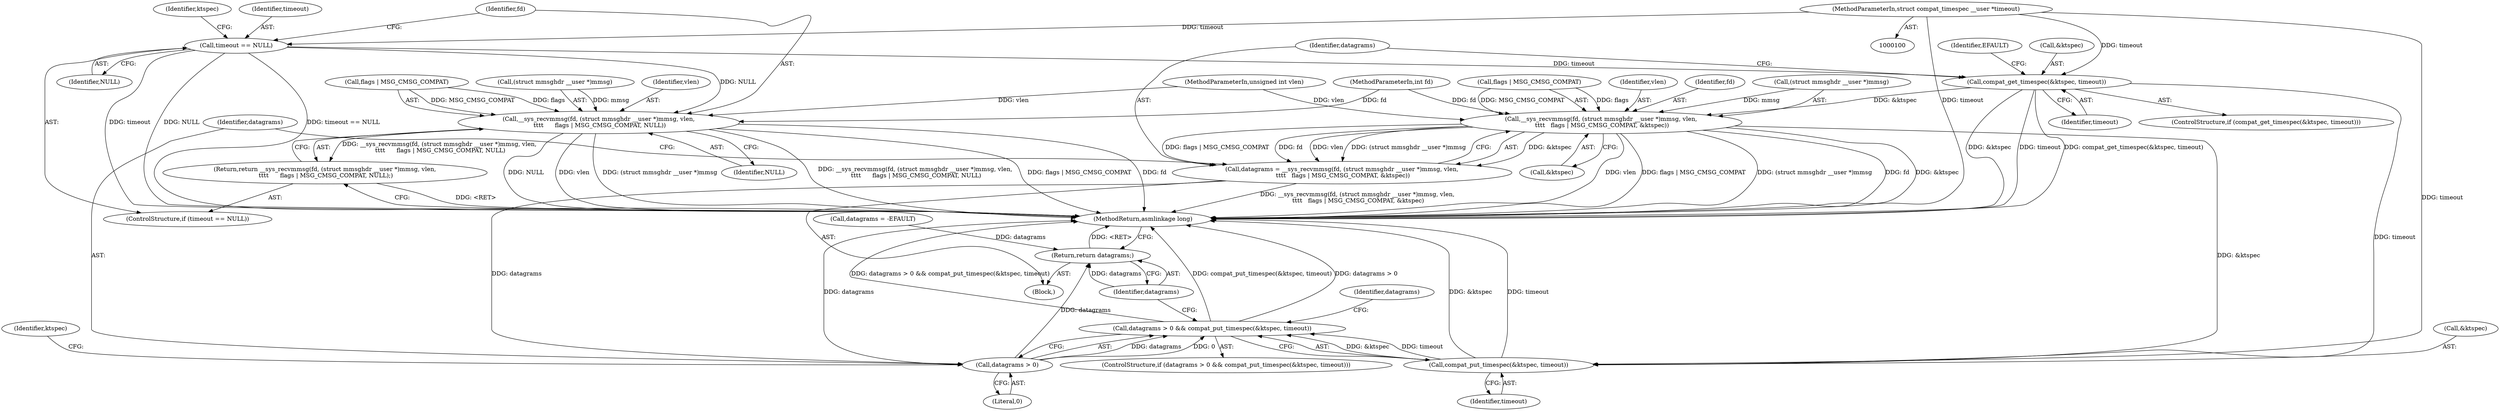digraph "0_linux_2def2ef2ae5f3990aabdbe8a755911902707d268@pointer" {
"1000117" [label="(Call,timeout == NULL)"];
"1000105" [label="(MethodParameterIn,struct compat_timespec __user *timeout)"];
"1000121" [label="(Call,__sys_recvmmsg(fd, (struct mmsghdr __user *)mmsg, vlen,\n \t\t\t\t      flags | MSG_CMSG_COMPAT, NULL))"];
"1000120" [label="(Return,return __sys_recvmmsg(fd, (struct mmsghdr __user *)mmsg, vlen,\n \t\t\t\t      flags | MSG_CMSG_COMPAT, NULL);)"];
"1000132" [label="(Call,compat_get_timespec(&ktspec, timeout))"];
"1000141" [label="(Call,__sys_recvmmsg(fd, (struct mmsghdr __user *)mmsg, vlen,\n \t\t\t\t   flags | MSG_CMSG_COMPAT, &ktspec))"];
"1000139" [label="(Call,datagrams = __sys_recvmmsg(fd, (struct mmsghdr __user *)mmsg, vlen,\n \t\t\t\t   flags | MSG_CMSG_COMPAT, &ktspec))"];
"1000154" [label="(Call,datagrams > 0)"];
"1000153" [label="(Call,datagrams > 0 && compat_put_timespec(&ktspec, timeout))"];
"1000165" [label="(Return,return datagrams;)"];
"1000157" [label="(Call,compat_put_timespec(&ktspec, timeout))"];
"1000159" [label="(Identifier,ktspec)"];
"1000166" [label="(Identifier,datagrams)"];
"1000158" [label="(Call,&ktspec)"];
"1000162" [label="(Identifier,datagrams)"];
"1000142" [label="(Identifier,fd)"];
"1000153" [label="(Call,datagrams > 0 && compat_put_timespec(&ktspec, timeout))"];
"1000147" [label="(Call,flags | MSG_CMSG_COMPAT)"];
"1000106" [label="(Block,)"];
"1000119" [label="(Identifier,NULL)"];
"1000116" [label="(ControlStructure,if (timeout == NULL))"];
"1000130" [label="(Identifier,NULL)"];
"1000131" [label="(ControlStructure,if (compat_get_timespec(&ktspec, timeout)))"];
"1000123" [label="(Call,(struct mmsghdr __user *)mmsg)"];
"1000122" [label="(Identifier,fd)"];
"1000101" [label="(MethodParameterIn,int fd)"];
"1000133" [label="(Call,&ktspec)"];
"1000126" [label="(Identifier,vlen)"];
"1000118" [label="(Identifier,timeout)"];
"1000160" [label="(Identifier,timeout)"];
"1000154" [label="(Call,datagrams > 0)"];
"1000132" [label="(Call,compat_get_timespec(&ktspec, timeout))"];
"1000127" [label="(Call,flags | MSG_CMSG_COMPAT)"];
"1000161" [label="(Call,datagrams = -EFAULT)"];
"1000141" [label="(Call,__sys_recvmmsg(fd, (struct mmsghdr __user *)mmsg, vlen,\n \t\t\t\t   flags | MSG_CMSG_COMPAT, &ktspec))"];
"1000155" [label="(Identifier,datagrams)"];
"1000120" [label="(Return,return __sys_recvmmsg(fd, (struct mmsghdr __user *)mmsg, vlen,\n \t\t\t\t      flags | MSG_CMSG_COMPAT, NULL);)"];
"1000152" [label="(ControlStructure,if (datagrams > 0 && compat_put_timespec(&ktspec, timeout)))"];
"1000157" [label="(Call,compat_put_timespec(&ktspec, timeout))"];
"1000139" [label="(Call,datagrams = __sys_recvmmsg(fd, (struct mmsghdr __user *)mmsg, vlen,\n \t\t\t\t   flags | MSG_CMSG_COMPAT, &ktspec))"];
"1000140" [label="(Identifier,datagrams)"];
"1000165" [label="(Return,return datagrams;)"];
"1000105" [label="(MethodParameterIn,struct compat_timespec __user *timeout)"];
"1000134" [label="(Identifier,ktspec)"];
"1000156" [label="(Literal,0)"];
"1000117" [label="(Call,timeout == NULL)"];
"1000143" [label="(Call,(struct mmsghdr __user *)mmsg)"];
"1000121" [label="(Call,__sys_recvmmsg(fd, (struct mmsghdr __user *)mmsg, vlen,\n \t\t\t\t      flags | MSG_CMSG_COMPAT, NULL))"];
"1000103" [label="(MethodParameterIn,unsigned int vlen)"];
"1000150" [label="(Call,&ktspec)"];
"1000135" [label="(Identifier,timeout)"];
"1000146" [label="(Identifier,vlen)"];
"1000167" [label="(MethodReturn,asmlinkage long)"];
"1000138" [label="(Identifier,EFAULT)"];
"1000117" -> "1000116"  [label="AST: "];
"1000117" -> "1000119"  [label="CFG: "];
"1000118" -> "1000117"  [label="AST: "];
"1000119" -> "1000117"  [label="AST: "];
"1000122" -> "1000117"  [label="CFG: "];
"1000134" -> "1000117"  [label="CFG: "];
"1000117" -> "1000167"  [label="DDG: timeout == NULL"];
"1000117" -> "1000167"  [label="DDG: timeout"];
"1000117" -> "1000167"  [label="DDG: NULL"];
"1000105" -> "1000117"  [label="DDG: timeout"];
"1000117" -> "1000121"  [label="DDG: NULL"];
"1000117" -> "1000132"  [label="DDG: timeout"];
"1000105" -> "1000100"  [label="AST: "];
"1000105" -> "1000167"  [label="DDG: timeout"];
"1000105" -> "1000132"  [label="DDG: timeout"];
"1000105" -> "1000157"  [label="DDG: timeout"];
"1000121" -> "1000120"  [label="AST: "];
"1000121" -> "1000130"  [label="CFG: "];
"1000122" -> "1000121"  [label="AST: "];
"1000123" -> "1000121"  [label="AST: "];
"1000126" -> "1000121"  [label="AST: "];
"1000127" -> "1000121"  [label="AST: "];
"1000130" -> "1000121"  [label="AST: "];
"1000120" -> "1000121"  [label="CFG: "];
"1000121" -> "1000167"  [label="DDG: NULL"];
"1000121" -> "1000167"  [label="DDG: vlen"];
"1000121" -> "1000167"  [label="DDG: (struct mmsghdr __user *)mmsg"];
"1000121" -> "1000167"  [label="DDG: __sys_recvmmsg(fd, (struct mmsghdr __user *)mmsg, vlen,\n \t\t\t\t      flags | MSG_CMSG_COMPAT, NULL)"];
"1000121" -> "1000167"  [label="DDG: flags | MSG_CMSG_COMPAT"];
"1000121" -> "1000167"  [label="DDG: fd"];
"1000121" -> "1000120"  [label="DDG: __sys_recvmmsg(fd, (struct mmsghdr __user *)mmsg, vlen,\n \t\t\t\t      flags | MSG_CMSG_COMPAT, NULL)"];
"1000101" -> "1000121"  [label="DDG: fd"];
"1000123" -> "1000121"  [label="DDG: mmsg"];
"1000103" -> "1000121"  [label="DDG: vlen"];
"1000127" -> "1000121"  [label="DDG: flags"];
"1000127" -> "1000121"  [label="DDG: MSG_CMSG_COMPAT"];
"1000120" -> "1000116"  [label="AST: "];
"1000167" -> "1000120"  [label="CFG: "];
"1000120" -> "1000167"  [label="DDG: <RET>"];
"1000132" -> "1000131"  [label="AST: "];
"1000132" -> "1000135"  [label="CFG: "];
"1000133" -> "1000132"  [label="AST: "];
"1000135" -> "1000132"  [label="AST: "];
"1000138" -> "1000132"  [label="CFG: "];
"1000140" -> "1000132"  [label="CFG: "];
"1000132" -> "1000167"  [label="DDG: compat_get_timespec(&ktspec, timeout)"];
"1000132" -> "1000167"  [label="DDG: &ktspec"];
"1000132" -> "1000167"  [label="DDG: timeout"];
"1000132" -> "1000141"  [label="DDG: &ktspec"];
"1000132" -> "1000157"  [label="DDG: timeout"];
"1000141" -> "1000139"  [label="AST: "];
"1000141" -> "1000150"  [label="CFG: "];
"1000142" -> "1000141"  [label="AST: "];
"1000143" -> "1000141"  [label="AST: "];
"1000146" -> "1000141"  [label="AST: "];
"1000147" -> "1000141"  [label="AST: "];
"1000150" -> "1000141"  [label="AST: "];
"1000139" -> "1000141"  [label="CFG: "];
"1000141" -> "1000167"  [label="DDG: fd"];
"1000141" -> "1000167"  [label="DDG: &ktspec"];
"1000141" -> "1000167"  [label="DDG: (struct mmsghdr __user *)mmsg"];
"1000141" -> "1000167"  [label="DDG: vlen"];
"1000141" -> "1000167"  [label="DDG: flags | MSG_CMSG_COMPAT"];
"1000141" -> "1000139"  [label="DDG: flags | MSG_CMSG_COMPAT"];
"1000141" -> "1000139"  [label="DDG: fd"];
"1000141" -> "1000139"  [label="DDG: vlen"];
"1000141" -> "1000139"  [label="DDG: (struct mmsghdr __user *)mmsg"];
"1000141" -> "1000139"  [label="DDG: &ktspec"];
"1000101" -> "1000141"  [label="DDG: fd"];
"1000143" -> "1000141"  [label="DDG: mmsg"];
"1000103" -> "1000141"  [label="DDG: vlen"];
"1000147" -> "1000141"  [label="DDG: flags"];
"1000147" -> "1000141"  [label="DDG: MSG_CMSG_COMPAT"];
"1000141" -> "1000157"  [label="DDG: &ktspec"];
"1000139" -> "1000106"  [label="AST: "];
"1000140" -> "1000139"  [label="AST: "];
"1000155" -> "1000139"  [label="CFG: "];
"1000139" -> "1000167"  [label="DDG: __sys_recvmmsg(fd, (struct mmsghdr __user *)mmsg, vlen,\n \t\t\t\t   flags | MSG_CMSG_COMPAT, &ktspec)"];
"1000139" -> "1000154"  [label="DDG: datagrams"];
"1000154" -> "1000153"  [label="AST: "];
"1000154" -> "1000156"  [label="CFG: "];
"1000155" -> "1000154"  [label="AST: "];
"1000156" -> "1000154"  [label="AST: "];
"1000159" -> "1000154"  [label="CFG: "];
"1000153" -> "1000154"  [label="CFG: "];
"1000154" -> "1000167"  [label="DDG: datagrams"];
"1000154" -> "1000153"  [label="DDG: datagrams"];
"1000154" -> "1000153"  [label="DDG: 0"];
"1000154" -> "1000165"  [label="DDG: datagrams"];
"1000153" -> "1000152"  [label="AST: "];
"1000153" -> "1000157"  [label="CFG: "];
"1000157" -> "1000153"  [label="AST: "];
"1000162" -> "1000153"  [label="CFG: "];
"1000166" -> "1000153"  [label="CFG: "];
"1000153" -> "1000167"  [label="DDG: compat_put_timespec(&ktspec, timeout)"];
"1000153" -> "1000167"  [label="DDG: datagrams > 0"];
"1000153" -> "1000167"  [label="DDG: datagrams > 0 && compat_put_timespec(&ktspec, timeout)"];
"1000157" -> "1000153"  [label="DDG: &ktspec"];
"1000157" -> "1000153"  [label="DDG: timeout"];
"1000165" -> "1000106"  [label="AST: "];
"1000165" -> "1000166"  [label="CFG: "];
"1000166" -> "1000165"  [label="AST: "];
"1000167" -> "1000165"  [label="CFG: "];
"1000165" -> "1000167"  [label="DDG: <RET>"];
"1000166" -> "1000165"  [label="DDG: datagrams"];
"1000161" -> "1000165"  [label="DDG: datagrams"];
"1000157" -> "1000160"  [label="CFG: "];
"1000158" -> "1000157"  [label="AST: "];
"1000160" -> "1000157"  [label="AST: "];
"1000157" -> "1000167"  [label="DDG: timeout"];
"1000157" -> "1000167"  [label="DDG: &ktspec"];
}
